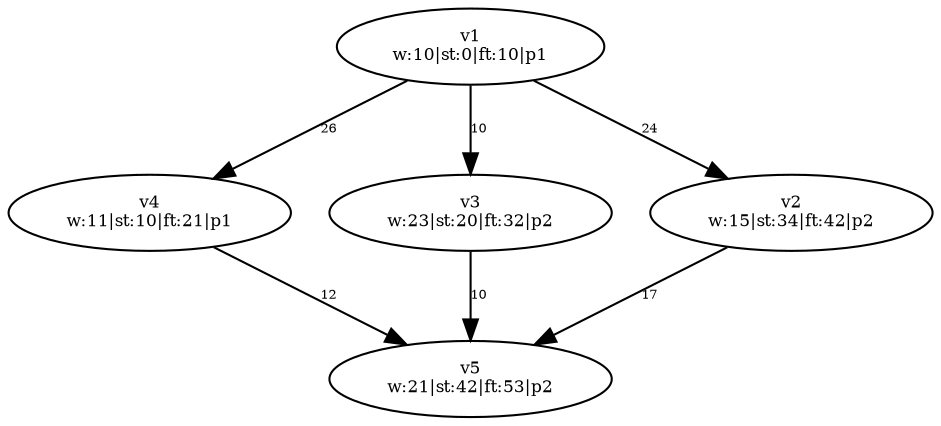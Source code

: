 digraph {
	v1 [label="v1
w:10|st:0|ft:10|p1" fontsize=8.0]
	v4 [label="v4
w:11|st:10|ft:21|p1" fontsize=8.0]
	v3 [label="v3
w:23|st:20|ft:32|p2" fontsize=8.0]
	v2 [label="v2
w:15|st:34|ft:42|p2" fontsize=8.0]
	v5 [label="v5
w:21|st:42|ft:53|p2" fontsize=8.0]
	v1 -> v2 [label=24 constraint=true fontsize=6.0]
	v1 -> v3 [label=10 constraint=true fontsize=6.0]
	v1 -> v4 [label=26 constraint=true fontsize=6.0]
	v2 -> v5 [label=17 constraint=true fontsize=6.0]
	v3 -> v5 [label=10 constraint=true fontsize=6.0]
	v4 -> v5 [label=12 constraint=true fontsize=6.0]
}
